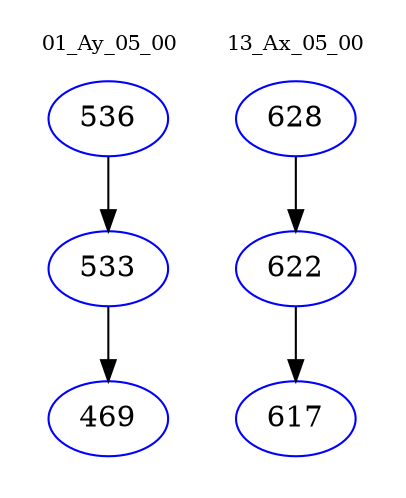 digraph{
subgraph cluster_0 {
color = white
label = "01_Ay_05_00";
fontsize=10;
T0_536 [label="536", color="blue"]
T0_536 -> T0_533 [color="black"]
T0_533 [label="533", color="blue"]
T0_533 -> T0_469 [color="black"]
T0_469 [label="469", color="blue"]
}
subgraph cluster_1 {
color = white
label = "13_Ax_05_00";
fontsize=10;
T1_628 [label="628", color="blue"]
T1_628 -> T1_622 [color="black"]
T1_622 [label="622", color="blue"]
T1_622 -> T1_617 [color="black"]
T1_617 [label="617", color="blue"]
}
}
